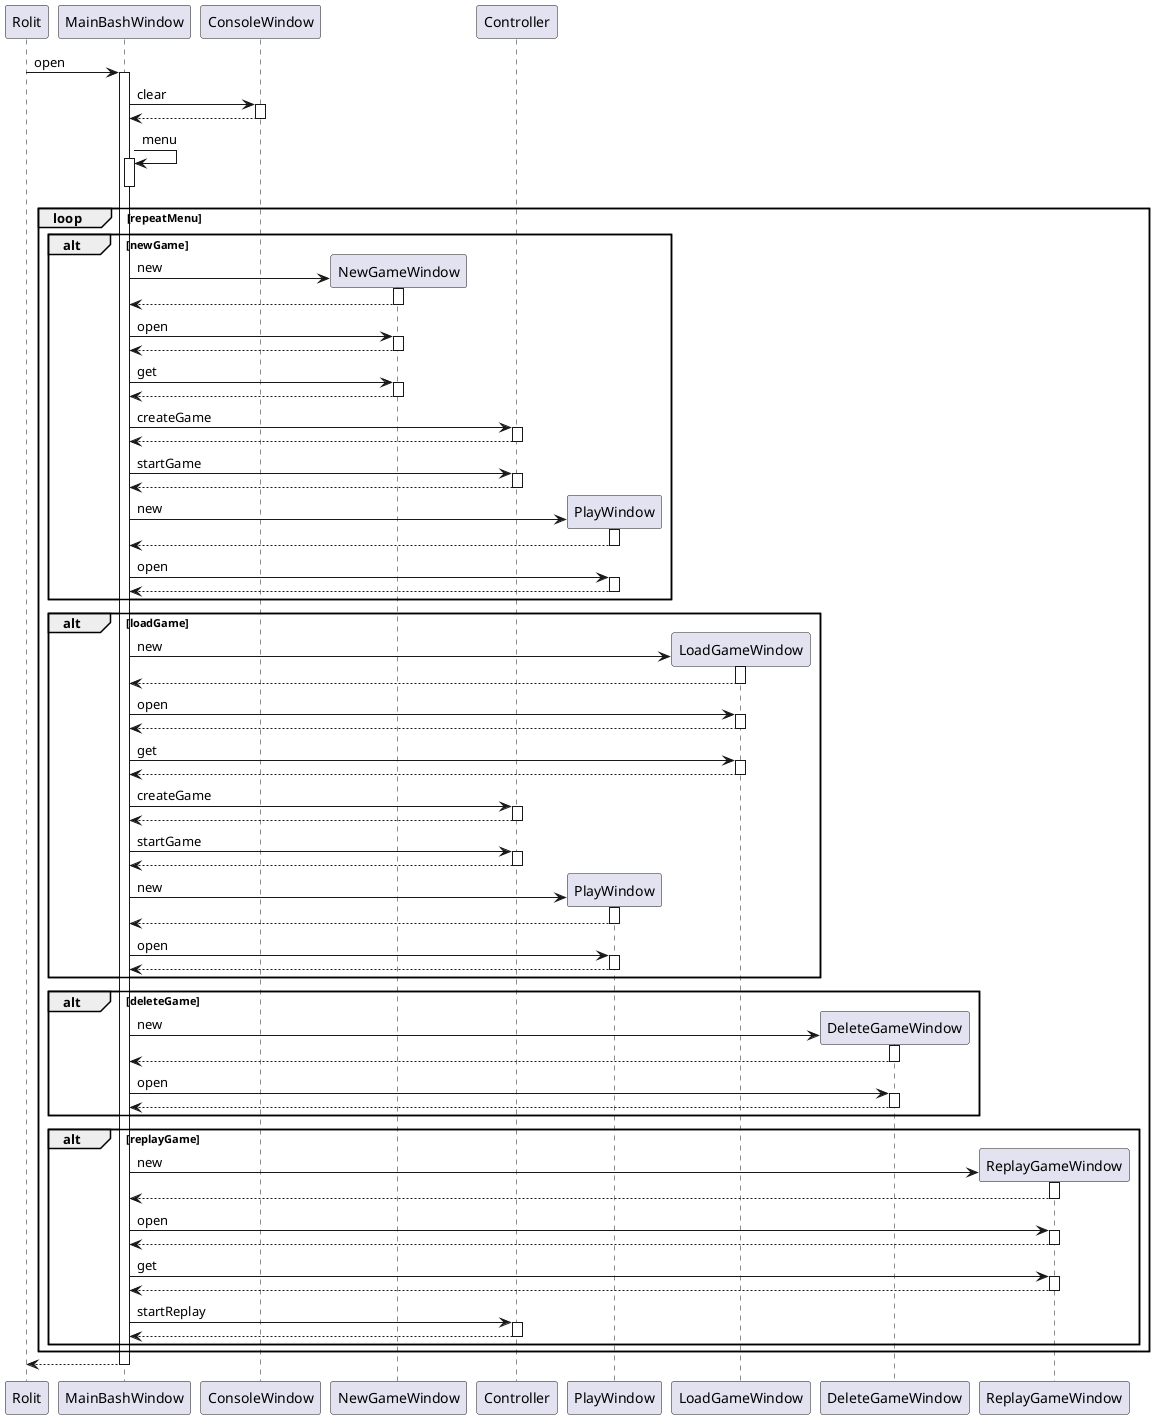 @startuml
participant Rolit
Rolit -> MainBashWindow : open
activate MainBashWindow
MainBashWindow -> ConsoleWindow : clear
activate ConsoleWindow
ConsoleWindow --> MainBashWindow
deactivate ConsoleWindow
MainBashWindow -> MainBashWindow : menu
activate MainBashWindow
deactivate MainBashWindow

loop repeatMenu

alt newGame
create NewGameWindow
MainBashWindow -> NewGameWindow : new
activate NewGameWindow
NewGameWindow --> MainBashWindow
deactivate NewGameWindow
MainBashWindow -> NewGameWindow : open
activate NewGameWindow
NewGameWindow --> MainBashWindow
deactivate NewGameWindow
MainBashWindow -> NewGameWindow : get
activate NewGameWindow 
NewGameWindow --> MainBashWindow
deactivate NewGameWindow
MainBashWindow -> Controller : createGame
activate Controller
Controller --> MainBashWindow
deactivate Controller
MainBashWindow -> Controller : startGame
activate Controller
Controller --> MainBashWindow
deactivate Controller
create PlayWindow
MainBashWindow -> PlayWindow : new
activate PlayWindow
PlayWindow --> MainBashWindow
deactivate PlayWindow
MainBashWindow -> PlayWindow : open
activate PlayWindow
PlayWindow --> MainBashWindow
deactivate PlayWindow
end

alt loadGame
create LoadGameWindow
MainBashWindow -> LoadGameWindow : new
activate LoadGameWindow
LoadGameWindow --> MainBashWindow
deactivate LoadGameWindow
MainBashWindow -> LoadGameWindow : open
activate LoadGameWindow
LoadGameWindow --> MainBashWindow
deactivate LoadGameWindow
MainBashWindow -> LoadGameWindow : get
activate LoadGameWindow
LoadGameWindow --> MainBashWindow
deactivate LoadGameWindow
MainBashWindow -> Controller : createGame
activate Controller
Controller --> MainBashWindow
deactivate Controller
MainBashWindow -> Controller : startGame
activate Controller
Controller --> MainBashWindow
deactivate Controller
create PlayWindow
MainBashWindow -> PlayWindow : new
activate PlayWindow
PlayWindow --> MainBashWindow
deactivate PlayWindow
MainBashWindow -> PlayWindow : open
activate PlayWindow
PlayWindow --> MainBashWindow
deactivate PlayWindow
end

alt deleteGame
create DeleteGameWindow
MainBashWindow -> DeleteGameWindow : new
activate DeleteGameWindow
DeleteGameWindow --> MainBashWindow
deactivate DeleteGameWindow
MainBashWindow -> DeleteGameWindow : open
activate DeleteGameWindow
DeleteGameWindow --> MainBashWindow
deactivate DeleteGameWindow
end

alt replayGame
create ReplayGameWindow
MainBashWindow -> ReplayGameWindow : new
activate ReplayGameWindow
ReplayGameWindow --> MainBashWindow
deactivate ReplayGameWindow
MainBashWindow -> ReplayGameWindow : open
activate ReplayGameWindow
ReplayGameWindow --> MainBashWindow
deactivate ReplayGameWindow
MainBashWindow -> ReplayGameWindow : get
activate ReplayGameWindow
ReplayGameWindow --> MainBashWindow
deactivate ReplayGameWindow
MainBashWindow -> Controller : startReplay
activate Controller
Controller --> MainBashWindow
deactivate Controller
end
end
return
@enduml